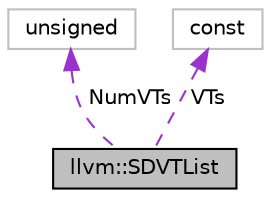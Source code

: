 digraph "llvm::SDVTList"
{
 // LATEX_PDF_SIZE
  bgcolor="transparent";
  edge [fontname="Helvetica",fontsize="10",labelfontname="Helvetica",labelfontsize="10"];
  node [fontname="Helvetica",fontsize="10",shape=record];
  Node1 [label="llvm::SDVTList",height=0.2,width=0.4,color="black", fillcolor="grey75", style="filled", fontcolor="black",tooltip="This represents a list of ValueType's that has been intern'd by a SelectionDAG."];
  Node2 -> Node1 [dir="back",color="darkorchid3",fontsize="10",style="dashed",label=" NumVTs" ,fontname="Helvetica"];
  Node2 [label="unsigned",height=0.2,width=0.4,color="grey75",tooltip=" "];
  Node3 -> Node1 [dir="back",color="darkorchid3",fontsize="10",style="dashed",label=" VTs" ,fontname="Helvetica"];
  Node3 [label="const",height=0.2,width=0.4,color="grey75",tooltip=" "];
}
